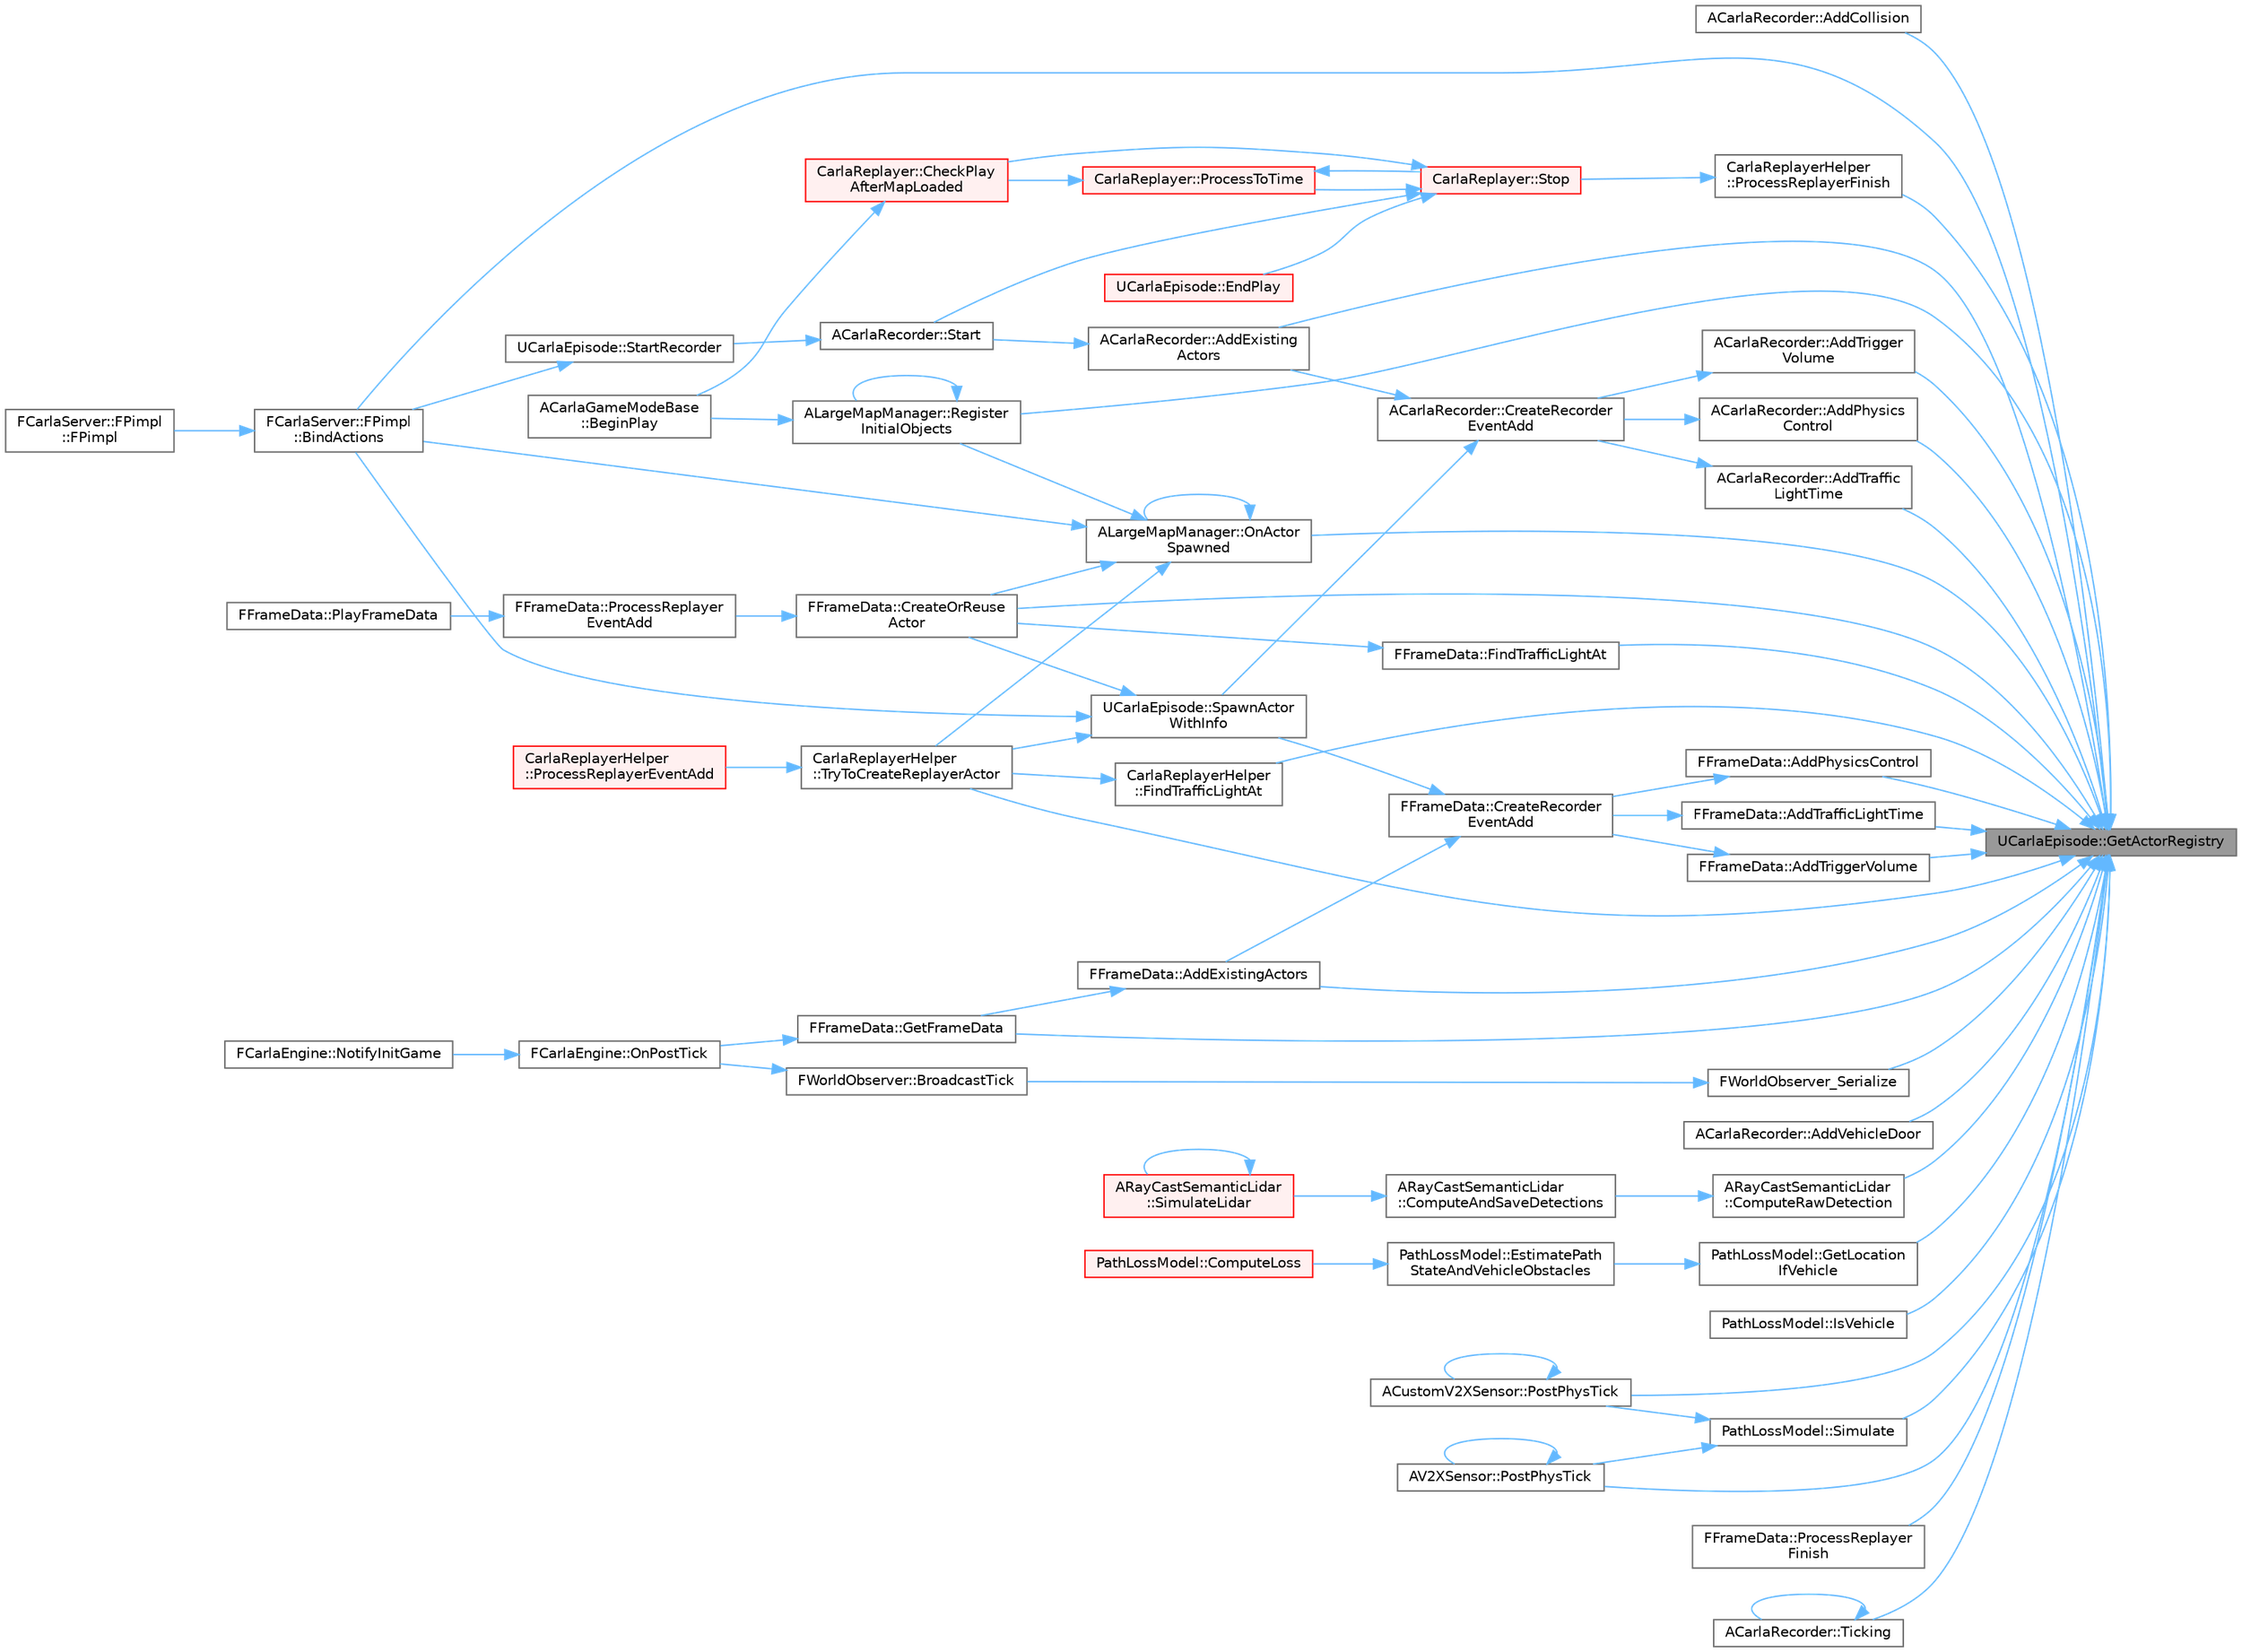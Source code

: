 digraph "UCarlaEpisode::GetActorRegistry"
{
 // INTERACTIVE_SVG=YES
 // LATEX_PDF_SIZE
  bgcolor="transparent";
  edge [fontname=Helvetica,fontsize=10,labelfontname=Helvetica,labelfontsize=10];
  node [fontname=Helvetica,fontsize=10,shape=box,height=0.2,width=0.4];
  rankdir="RL";
  Node1 [id="Node000001",label="UCarlaEpisode::GetActorRegistry",height=0.2,width=0.4,color="gray40", fillcolor="grey60", style="filled", fontcolor="black",tooltip=" "];
  Node1 -> Node2 [id="edge1_Node000001_Node000002",dir="back",color="steelblue1",style="solid",tooltip=" "];
  Node2 [id="Node000002",label="ACarlaRecorder::AddCollision",height=0.2,width=0.4,color="grey40", fillcolor="white", style="filled",URL="$dd/db9/classACarlaRecorder.html#a9841c0fd6fc07ed2f3a6e98808d50189",tooltip=" "];
  Node1 -> Node3 [id="edge2_Node000001_Node000003",dir="back",color="steelblue1",style="solid",tooltip=" "];
  Node3 [id="Node000003",label="ACarlaRecorder::AddExisting\lActors",height=0.2,width=0.4,color="grey40", fillcolor="white", style="filled",URL="$dd/db9/classACarlaRecorder.html#a820569404a522e28f6c4d3d638712214",tooltip=" "];
  Node3 -> Node4 [id="edge3_Node000003_Node000004",dir="back",color="steelblue1",style="solid",tooltip=" "];
  Node4 [id="Node000004",label="ACarlaRecorder::Start",height=0.2,width=0.4,color="grey40", fillcolor="white", style="filled",URL="$dd/db9/classACarlaRecorder.html#aba719596bd56c72a39f902f6e9a5d290",tooltip=" "];
  Node4 -> Node5 [id="edge4_Node000004_Node000005",dir="back",color="steelblue1",style="solid",tooltip=" "];
  Node5 [id="Node000005",label="UCarlaEpisode::StartRecorder",height=0.2,width=0.4,color="grey40", fillcolor="white", style="filled",URL="$dc/d84/classUCarlaEpisode.html#a1059ce6d102804115b3243de46d46bec",tooltip=" "];
  Node5 -> Node6 [id="edge5_Node000005_Node000006",dir="back",color="steelblue1",style="solid",tooltip=" "];
  Node6 [id="Node000006",label="FCarlaServer::FPimpl\l::BindActions",height=0.2,width=0.4,color="grey40", fillcolor="white", style="filled",URL="$d7/d97/classFCarlaServer_1_1FPimpl.html#a675a6b572112a21e8bc011dddfd0de86",tooltip=" "];
  Node6 -> Node7 [id="edge6_Node000006_Node000007",dir="back",color="steelblue1",style="solid",tooltip=" "];
  Node7 [id="Node000007",label="FCarlaServer::FPimpl\l::FPimpl",height=0.2,width=0.4,color="grey40", fillcolor="white", style="filled",URL="$d7/d97/classFCarlaServer_1_1FPimpl.html#ab9ff29fc81bd2f9a14677941c7f7b62d",tooltip=" "];
  Node1 -> Node8 [id="edge7_Node000001_Node000008",dir="back",color="steelblue1",style="solid",tooltip=" "];
  Node8 [id="Node000008",label="FFrameData::AddExistingActors",height=0.2,width=0.4,color="grey40", fillcolor="white", style="filled",URL="$de/db4/classFFrameData.html#a2f68334284edda61421273395e9bb325",tooltip=" "];
  Node8 -> Node9 [id="edge8_Node000008_Node000009",dir="back",color="steelblue1",style="solid",tooltip=" "];
  Node9 [id="Node000009",label="FFrameData::GetFrameData",height=0.2,width=0.4,color="grey40", fillcolor="white", style="filled",URL="$de/db4/classFFrameData.html#a13396099d7e1c32df563893f7d0b35be",tooltip=" "];
  Node9 -> Node10 [id="edge9_Node000009_Node000010",dir="back",color="steelblue1",style="solid",tooltip=" "];
  Node10 [id="Node000010",label="FCarlaEngine::OnPostTick",height=0.2,width=0.4,color="grey40", fillcolor="white", style="filled",URL="$dc/d49/classFCarlaEngine.html#aff440c7ba9d004e4c5b60125cc4d709b",tooltip=" "];
  Node10 -> Node11 [id="edge10_Node000010_Node000011",dir="back",color="steelblue1",style="solid",tooltip=" "];
  Node11 [id="Node000011",label="FCarlaEngine::NotifyInitGame",height=0.2,width=0.4,color="grey40", fillcolor="white", style="filled",URL="$dc/d49/classFCarlaEngine.html#ab8d13063cde985781237dd7da308227e",tooltip=" "];
  Node1 -> Node12 [id="edge11_Node000001_Node000012",dir="back",color="steelblue1",style="solid",tooltip=" "];
  Node12 [id="Node000012",label="ACarlaRecorder::AddPhysics\lControl",height=0.2,width=0.4,color="grey40", fillcolor="white", style="filled",URL="$dd/db9/classACarlaRecorder.html#aaa310b858bbaa182543f144abe58e938",tooltip=" "];
  Node12 -> Node13 [id="edge12_Node000012_Node000013",dir="back",color="steelblue1",style="solid",tooltip=" "];
  Node13 [id="Node000013",label="ACarlaRecorder::CreateRecorder\lEventAdd",height=0.2,width=0.4,color="grey40", fillcolor="white", style="filled",URL="$dd/db9/classACarlaRecorder.html#acdf4f82056d66973371c281304a3a154",tooltip=" "];
  Node13 -> Node3 [id="edge13_Node000013_Node000003",dir="back",color="steelblue1",style="solid",tooltip=" "];
  Node13 -> Node14 [id="edge14_Node000013_Node000014",dir="back",color="steelblue1",style="solid",tooltip=" "];
  Node14 [id="Node000014",label="UCarlaEpisode::SpawnActor\lWithInfo",height=0.2,width=0.4,color="grey40", fillcolor="white", style="filled",URL="$dc/d84/classUCarlaEpisode.html#a84b234957cb3f3f24d3780d420410068",tooltip="Spawns an actor based on ActorDescription at Transform."];
  Node14 -> Node6 [id="edge15_Node000014_Node000006",dir="back",color="steelblue1",style="solid",tooltip=" "];
  Node14 -> Node15 [id="edge16_Node000014_Node000015",dir="back",color="steelblue1",style="solid",tooltip=" "];
  Node15 [id="Node000015",label="FFrameData::CreateOrReuse\lActor",height=0.2,width=0.4,color="grey40", fillcolor="white", style="filled",URL="$de/db4/classFFrameData.html#a1a36eaa480c6a680c42ad3a4af5452e9",tooltip=" "];
  Node15 -> Node16 [id="edge17_Node000015_Node000016",dir="back",color="steelblue1",style="solid",tooltip=" "];
  Node16 [id="Node000016",label="FFrameData::ProcessReplayer\lEventAdd",height=0.2,width=0.4,color="grey40", fillcolor="white", style="filled",URL="$de/db4/classFFrameData.html#acb9dd2fef7b2779243ef04116465155d",tooltip=" "];
  Node16 -> Node17 [id="edge18_Node000016_Node000017",dir="back",color="steelblue1",style="solid",tooltip=" "];
  Node17 [id="Node000017",label="FFrameData::PlayFrameData",height=0.2,width=0.4,color="grey40", fillcolor="white", style="filled",URL="$de/db4/classFFrameData.html#aa23cccda1659af6f10264e73a73c1e27",tooltip=" "];
  Node14 -> Node18 [id="edge19_Node000014_Node000018",dir="back",color="steelblue1",style="solid",tooltip=" "];
  Node18 [id="Node000018",label="CarlaReplayerHelper\l::TryToCreateReplayerActor",height=0.2,width=0.4,color="grey40", fillcolor="white", style="filled",URL="$d8/d27/classCarlaReplayerHelper.html#a12b09e8ccf752714a3114f9858c274e7",tooltip=" "];
  Node18 -> Node19 [id="edge20_Node000018_Node000019",dir="back",color="steelblue1",style="solid",tooltip=" "];
  Node19 [id="Node000019",label="CarlaReplayerHelper\l::ProcessReplayerEventAdd",height=0.2,width=0.4,color="red", fillcolor="#FFF0F0", style="filled",URL="$d8/d27/classCarlaReplayerHelper.html#ad2578fb20f971e6e27bd1895d8884e6d",tooltip=" "];
  Node1 -> Node34 [id="edge21_Node000001_Node000034",dir="back",color="steelblue1",style="solid",tooltip=" "];
  Node34 [id="Node000034",label="FFrameData::AddPhysicsControl",height=0.2,width=0.4,color="grey40", fillcolor="white", style="filled",URL="$de/db4/classFFrameData.html#a0825fa552b4a729068b294a2fa46141b",tooltip=" "];
  Node34 -> Node35 [id="edge22_Node000034_Node000035",dir="back",color="steelblue1",style="solid",tooltip=" "];
  Node35 [id="Node000035",label="FFrameData::CreateRecorder\lEventAdd",height=0.2,width=0.4,color="grey40", fillcolor="white", style="filled",URL="$de/db4/classFFrameData.html#ac9ea347eb7ec4a3ff72a346849ecd0ba",tooltip=" "];
  Node35 -> Node8 [id="edge23_Node000035_Node000008",dir="back",color="steelblue1",style="solid",tooltip=" "];
  Node35 -> Node14 [id="edge24_Node000035_Node000014",dir="back",color="steelblue1",style="solid",tooltip=" "];
  Node1 -> Node36 [id="edge25_Node000001_Node000036",dir="back",color="steelblue1",style="solid",tooltip=" "];
  Node36 [id="Node000036",label="ACarlaRecorder::AddTraffic\lLightTime",height=0.2,width=0.4,color="grey40", fillcolor="white", style="filled",URL="$dd/db9/classACarlaRecorder.html#abf4346e0cd9a3514c4a14c136bcb4058",tooltip=" "];
  Node36 -> Node13 [id="edge26_Node000036_Node000013",dir="back",color="steelblue1",style="solid",tooltip=" "];
  Node1 -> Node37 [id="edge27_Node000001_Node000037",dir="back",color="steelblue1",style="solid",tooltip=" "];
  Node37 [id="Node000037",label="FFrameData::AddTrafficLightTime",height=0.2,width=0.4,color="grey40", fillcolor="white", style="filled",URL="$de/db4/classFFrameData.html#a9c11651a2824b177f9036fb10da7c390",tooltip=" "];
  Node37 -> Node35 [id="edge28_Node000037_Node000035",dir="back",color="steelblue1",style="solid",tooltip=" "];
  Node1 -> Node38 [id="edge29_Node000001_Node000038",dir="back",color="steelblue1",style="solid",tooltip=" "];
  Node38 [id="Node000038",label="ACarlaRecorder::AddTrigger\lVolume",height=0.2,width=0.4,color="grey40", fillcolor="white", style="filled",URL="$dd/db9/classACarlaRecorder.html#a439f1a30a4599beede582f9a0297d7d0",tooltip=" "];
  Node38 -> Node13 [id="edge30_Node000038_Node000013",dir="back",color="steelblue1",style="solid",tooltip=" "];
  Node1 -> Node39 [id="edge31_Node000001_Node000039",dir="back",color="steelblue1",style="solid",tooltip=" "];
  Node39 [id="Node000039",label="FFrameData::AddTriggerVolume",height=0.2,width=0.4,color="grey40", fillcolor="white", style="filled",URL="$de/db4/classFFrameData.html#a6a8c3c38cf8e1417396def349c991e23",tooltip=" "];
  Node39 -> Node35 [id="edge32_Node000039_Node000035",dir="back",color="steelblue1",style="solid",tooltip=" "];
  Node1 -> Node40 [id="edge33_Node000001_Node000040",dir="back",color="steelblue1",style="solid",tooltip=" "];
  Node40 [id="Node000040",label="ACarlaRecorder::AddVehicleDoor",height=0.2,width=0.4,color="grey40", fillcolor="white", style="filled",URL="$dd/db9/classACarlaRecorder.html#a2b535f52c200fd7136ee3a5484eaccfb",tooltip=" "];
  Node1 -> Node6 [id="edge34_Node000001_Node000006",dir="back",color="steelblue1",style="solid",tooltip=" "];
  Node1 -> Node41 [id="edge35_Node000001_Node000041",dir="back",color="steelblue1",style="solid",tooltip=" "];
  Node41 [id="Node000041",label="ARayCastSemanticLidar\l::ComputeRawDetection",height=0.2,width=0.4,color="grey40", fillcolor="white", style="filled",URL="$d8/d15/classARayCastSemanticLidar.html#a9b240e26d15f17ca30654c39e3f23935",tooltip="Compute all raw detection information"];
  Node41 -> Node42 [id="edge36_Node000041_Node000042",dir="back",color="steelblue1",style="solid",tooltip=" "];
  Node42 [id="Node000042",label="ARayCastSemanticLidar\l::ComputeAndSaveDetections",height=0.2,width=0.4,color="grey40", fillcolor="white", style="filled",URL="$d8/d15/classARayCastSemanticLidar.html#a1ea2612be9cab1e5f6fedeb6ffc7c5f6",tooltip="This method uses all the saved FHitResults, compute the RawDetections and then send it to the LidarDa..."];
  Node42 -> Node43 [id="edge37_Node000042_Node000043",dir="back",color="steelblue1",style="solid",tooltip=" "];
  Node43 [id="Node000043",label="ARayCastSemanticLidar\l::SimulateLidar",height=0.2,width=0.4,color="red", fillcolor="#FFF0F0", style="filled",URL="$d8/d15/classARayCastSemanticLidar.html#a2ce1c9dce8ad65372bc7f4e2a19e0c28",tooltip="Updates LidarMeasurement with the points read in DeltaTime."];
  Node43 -> Node43 [id="edge38_Node000043_Node000043",dir="back",color="steelblue1",style="solid",tooltip=" "];
  Node1 -> Node15 [id="edge39_Node000001_Node000015",dir="back",color="steelblue1",style="solid",tooltip=" "];
  Node1 -> Node46 [id="edge40_Node000001_Node000046",dir="back",color="steelblue1",style="solid",tooltip=" "];
  Node46 [id="Node000046",label="CarlaReplayerHelper\l::FindTrafficLightAt",height=0.2,width=0.4,color="grey40", fillcolor="white", style="filled",URL="$d8/d27/classCarlaReplayerHelper.html#a869ec3592ae11f35259df80e85326b51",tooltip=" "];
  Node46 -> Node18 [id="edge41_Node000046_Node000018",dir="back",color="steelblue1",style="solid",tooltip=" "];
  Node1 -> Node47 [id="edge42_Node000001_Node000047",dir="back",color="steelblue1",style="solid",tooltip=" "];
  Node47 [id="Node000047",label="FFrameData::FindTrafficLightAt",height=0.2,width=0.4,color="grey40", fillcolor="white", style="filled",URL="$de/db4/classFFrameData.html#a4033b5882fb0fe5a9539fa5076bae8fe",tooltip=" "];
  Node47 -> Node15 [id="edge43_Node000047_Node000015",dir="back",color="steelblue1",style="solid",tooltip=" "];
  Node1 -> Node48 [id="edge44_Node000001_Node000048",dir="back",color="steelblue1",style="solid",tooltip=" "];
  Node48 [id="Node000048",label="FWorldObserver_Serialize",height=0.2,width=0.4,color="grey40", fillcolor="white", style="filled",URL="$d9/de7/WorldObserver_8cpp.html#a55e677eb5bd393082eef8383920b2fde",tooltip=" "];
  Node48 -> Node49 [id="edge45_Node000048_Node000049",dir="back",color="steelblue1",style="solid",tooltip=" "];
  Node49 [id="Node000049",label="FWorldObserver::BroadcastTick",height=0.2,width=0.4,color="grey40", fillcolor="white", style="filled",URL="$da/d9b/classFWorldObserver.html#ad866b204499b7d2252661e39bcff1811",tooltip="Send a message to every connected client with the info about the given Episode."];
  Node49 -> Node10 [id="edge46_Node000049_Node000010",dir="back",color="steelblue1",style="solid",tooltip=" "];
  Node1 -> Node9 [id="edge47_Node000001_Node000009",dir="back",color="steelblue1",style="solid",tooltip=" "];
  Node1 -> Node50 [id="edge48_Node000001_Node000050",dir="back",color="steelblue1",style="solid",tooltip=" "];
  Node50 [id="Node000050",label="PathLossModel::GetLocation\lIfVehicle",height=0.2,width=0.4,color="grey40", fillcolor="white", style="filled",URL="$d8/d25/classPathLossModel.html#a7a2a113b4ba58f3244939fcacffc5505",tooltip=" "];
  Node50 -> Node51 [id="edge49_Node000050_Node000051",dir="back",color="steelblue1",style="solid",tooltip=" "];
  Node51 [id="Node000051",label="PathLossModel::EstimatePath\lStateAndVehicleObstacles",height=0.2,width=0.4,color="grey40", fillcolor="white", style="filled",URL="$d8/d25/classPathLossModel.html#a905ad0e0f3b3ea64f5f641f079a1cb06",tooltip=" "];
  Node51 -> Node52 [id="edge50_Node000051_Node000052",dir="back",color="steelblue1",style="solid",tooltip=" "];
  Node52 [id="Node000052",label="PathLossModel::ComputeLoss",height=0.2,width=0.4,color="red", fillcolor="#FFF0F0", style="filled",URL="$d8/d25/classPathLossModel.html#a0e720b37bfa1ce7bd217db57d9f14f51",tooltip="Method that allow to preprocess if the rays will be traced."];
  Node1 -> Node57 [id="edge51_Node000001_Node000057",dir="back",color="steelblue1",style="solid",tooltip=" "];
  Node57 [id="Node000057",label="PathLossModel::IsVehicle",height=0.2,width=0.4,color="grey40", fillcolor="white", style="filled",URL="$d8/d25/classPathLossModel.html#afff4f85a919dff88c99713ecd7bd0ba1",tooltip=" "];
  Node1 -> Node58 [id="edge52_Node000001_Node000058",dir="back",color="steelblue1",style="solid",tooltip=" "];
  Node58 [id="Node000058",label="ALargeMapManager::OnActor\lSpawned",height=0.2,width=0.4,color="grey40", fillcolor="white", style="filled",URL="$d9/d4b/classALargeMapManager.html#a4db8db5e5de04f87f71b1fd36d9b6735",tooltip=" "];
  Node58 -> Node6 [id="edge53_Node000058_Node000006",dir="back",color="steelblue1",style="solid",tooltip=" "];
  Node58 -> Node15 [id="edge54_Node000058_Node000015",dir="back",color="steelblue1",style="solid",tooltip=" "];
  Node58 -> Node58 [id="edge55_Node000058_Node000058",dir="back",color="steelblue1",style="solid",tooltip=" "];
  Node58 -> Node59 [id="edge56_Node000058_Node000059",dir="back",color="steelblue1",style="solid",tooltip=" "];
  Node59 [id="Node000059",label="ALargeMapManager::Register\lInitialObjects",height=0.2,width=0.4,color="grey40", fillcolor="white", style="filled",URL="$d9/d4b/classALargeMapManager.html#a0cb42207dd6d375bd65bdafe6ae9e9f9",tooltip=" "];
  Node59 -> Node23 [id="edge57_Node000059_Node000023",dir="back",color="steelblue1",style="solid",tooltip=" "];
  Node23 [id="Node000023",label="ACarlaGameModeBase\l::BeginPlay",height=0.2,width=0.4,color="grey40", fillcolor="white", style="filled",URL="$db/de5/classACarlaGameModeBase.html#a3909b055b351f69d7ad1e39a42e72e3d",tooltip=" "];
  Node59 -> Node59 [id="edge58_Node000059_Node000059",dir="back",color="steelblue1",style="solid",tooltip=" "];
  Node58 -> Node18 [id="edge59_Node000058_Node000018",dir="back",color="steelblue1",style="solid",tooltip=" "];
  Node1 -> Node55 [id="edge60_Node000001_Node000055",dir="back",color="steelblue1",style="solid",tooltip=" "];
  Node55 [id="Node000055",label="ACustomV2XSensor::PostPhysTick",height=0.2,width=0.4,color="grey40", fillcolor="white", style="filled",URL="$de/d1f/classACustomV2XSensor.html#ab7792a4f25d71f82e3bebb3828fab743",tooltip=" "];
  Node55 -> Node55 [id="edge61_Node000055_Node000055",dir="back",color="steelblue1",style="solid",tooltip=" "];
  Node1 -> Node56 [id="edge62_Node000001_Node000056",dir="back",color="steelblue1",style="solid",tooltip=" "];
  Node56 [id="Node000056",label="AV2XSensor::PostPhysTick",height=0.2,width=0.4,color="grey40", fillcolor="white", style="filled",URL="$d3/dd4/classAV2XSensor.html#ab14344142856578bb4cc69b597318a9c",tooltip=" "];
  Node56 -> Node56 [id="edge63_Node000056_Node000056",dir="back",color="steelblue1",style="solid",tooltip=" "];
  Node1 -> Node60 [id="edge64_Node000001_Node000060",dir="back",color="steelblue1",style="solid",tooltip=" "];
  Node60 [id="Node000060",label="CarlaReplayerHelper\l::ProcessReplayerFinish",height=0.2,width=0.4,color="grey40", fillcolor="white", style="filled",URL="$d8/d27/classCarlaReplayerHelper.html#a1b52e6048a6474753a849642a55a4a6e",tooltip=" "];
  Node60 -> Node27 [id="edge65_Node000060_Node000027",dir="back",color="steelblue1",style="solid",tooltip=" "];
  Node27 [id="Node000027",label="CarlaReplayer::Stop",height=0.2,width=0.4,color="red", fillcolor="#FFF0F0", style="filled",URL="$dc/dc6/classCarlaReplayer.html#af627917f2c95135fb11b59af4f65dbf7",tooltip=" "];
  Node27 -> Node22 [id="edge66_Node000027_Node000022",dir="back",color="steelblue1",style="solid",tooltip=" "];
  Node22 [id="Node000022",label="CarlaReplayer::CheckPlay\lAfterMapLoaded",height=0.2,width=0.4,color="red", fillcolor="#FFF0F0", style="filled",URL="$dc/dc6/classCarlaReplayer.html#ac70d3dbe1f79ffd25a695ec3bd2485e6",tooltip=" "];
  Node22 -> Node23 [id="edge67_Node000022_Node000023",dir="back",color="steelblue1",style="solid",tooltip=" "];
  Node27 -> Node28 [id="edge68_Node000027_Node000028",dir="back",color="steelblue1",style="solid",tooltip=" "];
  Node28 [id="Node000028",label="UCarlaEpisode::EndPlay",height=0.2,width=0.4,color="red", fillcolor="#FFF0F0", style="filled",URL="$dc/d84/classUCarlaEpisode.html#a04380aa760fc6891f1c51cdbe7ddb856",tooltip=" "];
  Node27 -> Node21 [id="edge69_Node000027_Node000021",dir="back",color="steelblue1",style="solid",tooltip=" "];
  Node21 [id="Node000021",label="CarlaReplayer::ProcessToTime",height=0.2,width=0.4,color="red", fillcolor="#FFF0F0", style="filled",URL="$dc/dc6/classCarlaReplayer.html#ae0a5643d88257bdceb9e12d5c33194cb",tooltip=" "];
  Node21 -> Node22 [id="edge70_Node000021_Node000022",dir="back",color="steelblue1",style="solid",tooltip=" "];
  Node21 -> Node27 [id="edge71_Node000021_Node000027",dir="back",color="steelblue1",style="solid",tooltip=" "];
  Node27 -> Node4 [id="edge72_Node000027_Node000004",dir="back",color="steelblue1",style="solid",tooltip=" "];
  Node1 -> Node61 [id="edge73_Node000001_Node000061",dir="back",color="steelblue1",style="solid",tooltip=" "];
  Node61 [id="Node000061",label="FFrameData::ProcessReplayer\lFinish",height=0.2,width=0.4,color="grey40", fillcolor="white", style="filled",URL="$de/db4/classFFrameData.html#a29a9f351546d24a2fc1803c41c663432",tooltip=" "];
  Node1 -> Node59 [id="edge74_Node000001_Node000059",dir="back",color="steelblue1",style="solid",tooltip=" "];
  Node1 -> Node54 [id="edge75_Node000001_Node000054",dir="back",color="steelblue1",style="solid",tooltip=" "];
  Node54 [id="Node000054",label="PathLossModel::Simulate",height=0.2,width=0.4,color="grey40", fillcolor="white", style="filled",URL="$d8/d25/classPathLossModel.html#a2cc55746dcddbce8e5c01585c2536379",tooltip=" "];
  Node54 -> Node55 [id="edge76_Node000054_Node000055",dir="back",color="steelblue1",style="solid",tooltip=" "];
  Node54 -> Node56 [id="edge77_Node000054_Node000056",dir="back",color="steelblue1",style="solid",tooltip=" "];
  Node1 -> Node33 [id="edge78_Node000001_Node000033",dir="back",color="steelblue1",style="solid",tooltip=" "];
  Node33 [id="Node000033",label="ACarlaRecorder::Ticking",height=0.2,width=0.4,color="grey40", fillcolor="white", style="filled",URL="$dd/db9/classACarlaRecorder.html#a1074f19dfe5b16a9e10b24ef35b26abc",tooltip=" "];
  Node33 -> Node33 [id="edge79_Node000033_Node000033",dir="back",color="steelblue1",style="solid",tooltip=" "];
  Node1 -> Node18 [id="edge80_Node000001_Node000018",dir="back",color="steelblue1",style="solid",tooltip=" "];
}
